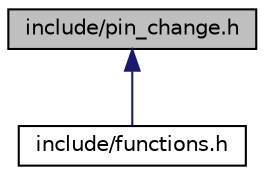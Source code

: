 digraph "include/pin_change.h"
{
 // LATEX_PDF_SIZE
  edge [fontname="Helvetica",fontsize="10",labelfontname="Helvetica",labelfontsize="10"];
  node [fontname="Helvetica",fontsize="10",shape=record];
  Node1 [label="include/pin_change.h",height=0.2,width=0.4,color="black", fillcolor="grey75", style="filled", fontcolor="black",tooltip="First checks whether the existing pin matches with the pin stored in the file and on changing the pin..."];
  Node1 -> Node2 [dir="back",color="midnightblue",fontsize="10",style="solid"];
  Node2 [label="include/functions.h",height=0.2,width=0.4,color="black", fillcolor="white", style="filled",URL="$functions_8h.html",tooltip="Simply contains all the headers of the different function."];
}
